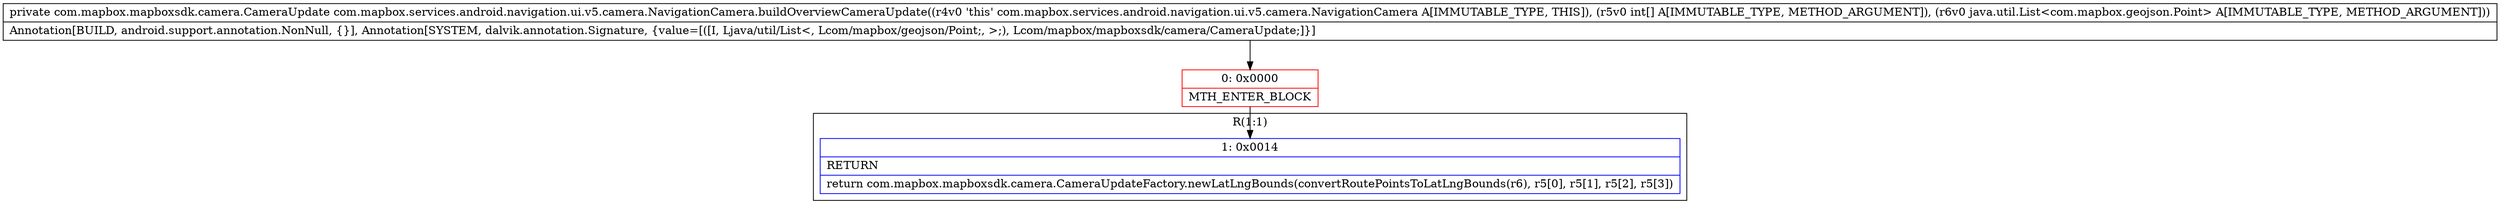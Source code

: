 digraph "CFG forcom.mapbox.services.android.navigation.ui.v5.camera.NavigationCamera.buildOverviewCameraUpdate([ILjava\/util\/List;)Lcom\/mapbox\/mapboxsdk\/camera\/CameraUpdate;" {
subgraph cluster_Region_832720486 {
label = "R(1:1)";
node [shape=record,color=blue];
Node_1 [shape=record,label="{1\:\ 0x0014|RETURN\l|return com.mapbox.mapboxsdk.camera.CameraUpdateFactory.newLatLngBounds(convertRoutePointsToLatLngBounds(r6), r5[0], r5[1], r5[2], r5[3])\l}"];
}
Node_0 [shape=record,color=red,label="{0\:\ 0x0000|MTH_ENTER_BLOCK\l}"];
MethodNode[shape=record,label="{private com.mapbox.mapboxsdk.camera.CameraUpdate com.mapbox.services.android.navigation.ui.v5.camera.NavigationCamera.buildOverviewCameraUpdate((r4v0 'this' com.mapbox.services.android.navigation.ui.v5.camera.NavigationCamera A[IMMUTABLE_TYPE, THIS]), (r5v0 int[] A[IMMUTABLE_TYPE, METHOD_ARGUMENT]), (r6v0 java.util.List\<com.mapbox.geojson.Point\> A[IMMUTABLE_TYPE, METHOD_ARGUMENT]))  | Annotation[BUILD, android.support.annotation.NonNull, \{\}], Annotation[SYSTEM, dalvik.annotation.Signature, \{value=[([I, Ljava\/util\/List\<, Lcom\/mapbox\/geojson\/Point;, \>;), Lcom\/mapbox\/mapboxsdk\/camera\/CameraUpdate;]\}]\l}"];
MethodNode -> Node_0;
Node_0 -> Node_1;
}

